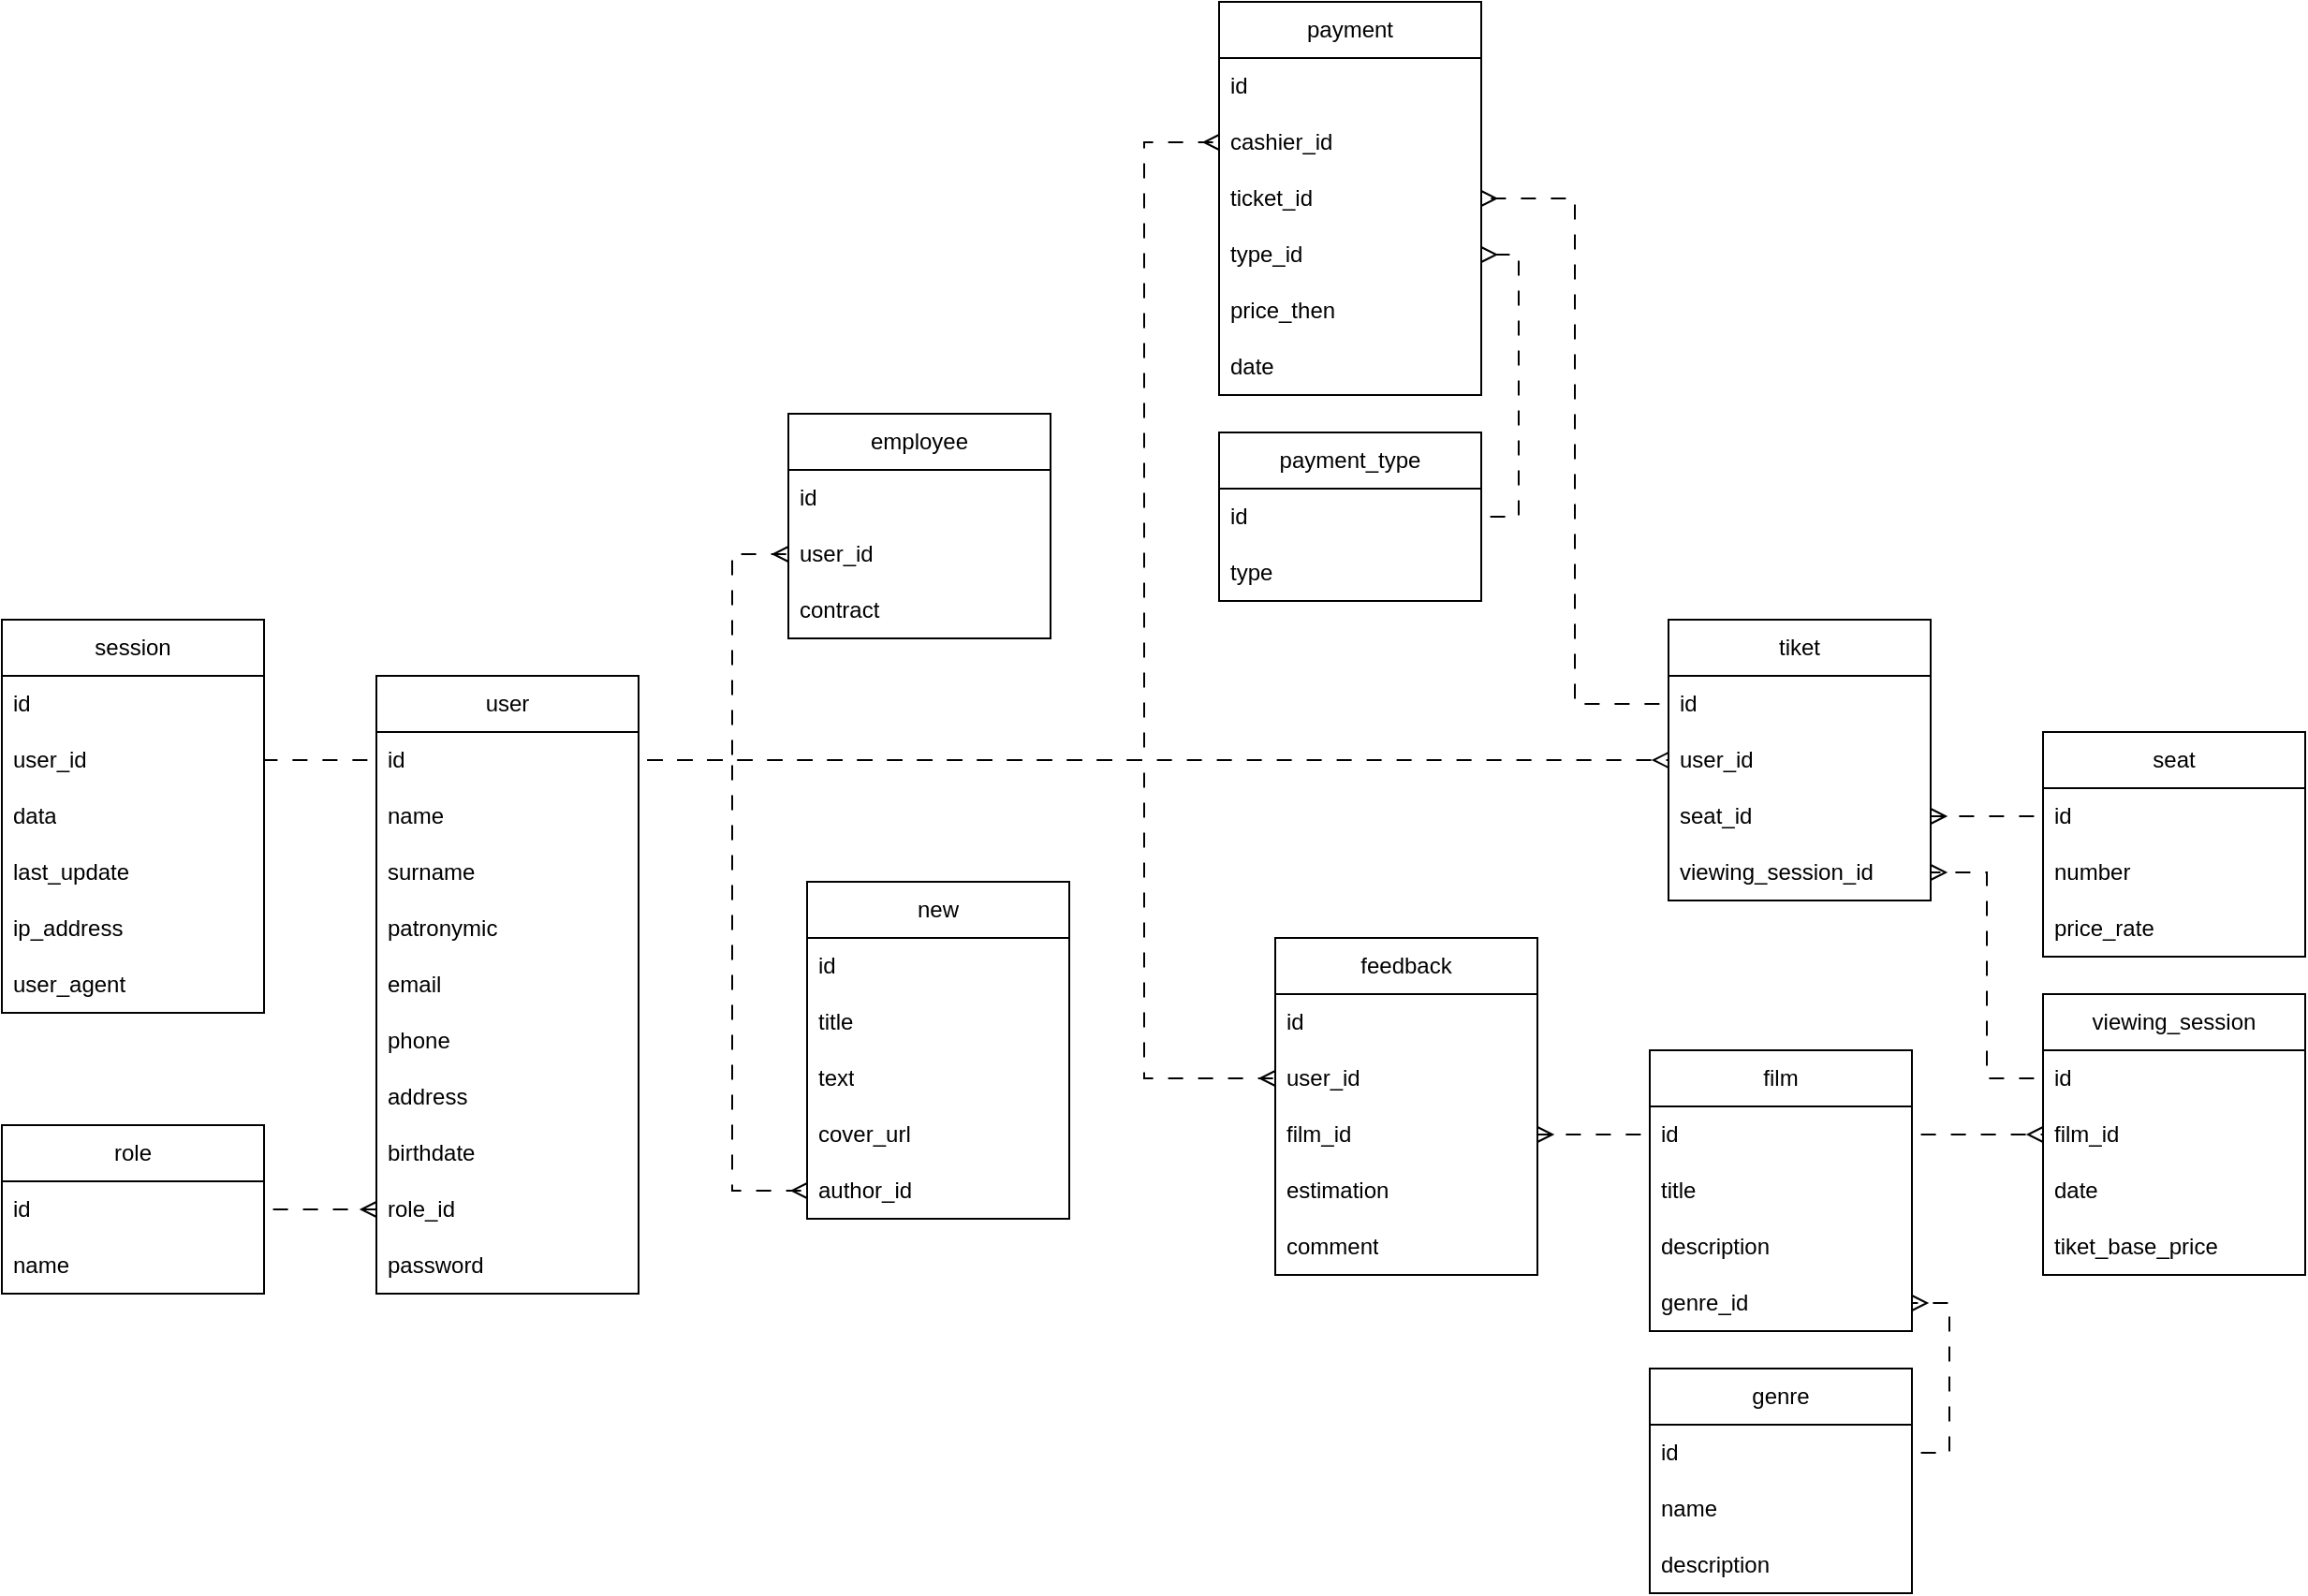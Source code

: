 <mxfile version="24.9.2">
  <diagram name="Страница — 1" id="WcGy6MoQcediXic3p97K">
    <mxGraphModel dx="1774" dy="1405" grid="1" gridSize="10" guides="1" tooltips="1" connect="1" arrows="1" fold="1" page="0" pageScale="1" pageWidth="827" pageHeight="1169" background="none" math="0" shadow="0">
      <root>
        <mxCell id="0" />
        <mxCell id="1" parent="0" />
        <mxCell id="wDGApFlHLaRuxoBOP5gb-39" value="user" style="swimlane;fontStyle=0;childLayout=stackLayout;horizontal=1;startSize=30;horizontalStack=0;resizeParent=1;resizeParentMax=0;resizeLast=0;collapsible=1;marginBottom=0;whiteSpace=wrap;html=1;" vertex="1" parent="1">
          <mxGeometry x="340" y="170" width="140" height="330" as="geometry" />
        </mxCell>
        <mxCell id="wDGApFlHLaRuxoBOP5gb-40" value="id" style="text;strokeColor=none;fillColor=none;align=left;verticalAlign=middle;spacingLeft=4;spacingRight=4;overflow=hidden;points=[[0,0.5],[1,0.5]];portConstraint=eastwest;rotatable=0;whiteSpace=wrap;html=1;" vertex="1" parent="wDGApFlHLaRuxoBOP5gb-39">
          <mxGeometry y="30" width="140" height="30" as="geometry" />
        </mxCell>
        <mxCell id="wDGApFlHLaRuxoBOP5gb-41" value="name" style="text;strokeColor=none;fillColor=none;align=left;verticalAlign=middle;spacingLeft=4;spacingRight=4;overflow=hidden;points=[[0,0.5],[1,0.5]];portConstraint=eastwest;rotatable=0;whiteSpace=wrap;html=1;" vertex="1" parent="wDGApFlHLaRuxoBOP5gb-39">
          <mxGeometry y="60" width="140" height="30" as="geometry" />
        </mxCell>
        <mxCell id="wDGApFlHLaRuxoBOP5gb-42" value="surname" style="text;strokeColor=none;fillColor=none;align=left;verticalAlign=middle;spacingLeft=4;spacingRight=4;overflow=hidden;points=[[0,0.5],[1,0.5]];portConstraint=eastwest;rotatable=0;whiteSpace=wrap;html=1;" vertex="1" parent="wDGApFlHLaRuxoBOP5gb-39">
          <mxGeometry y="90" width="140" height="30" as="geometry" />
        </mxCell>
        <mxCell id="wDGApFlHLaRuxoBOP5gb-43" value="patronymic" style="text;strokeColor=none;fillColor=none;align=left;verticalAlign=middle;spacingLeft=4;spacingRight=4;overflow=hidden;points=[[0,0.5],[1,0.5]];portConstraint=eastwest;rotatable=0;whiteSpace=wrap;html=1;" vertex="1" parent="wDGApFlHLaRuxoBOP5gb-39">
          <mxGeometry y="120" width="140" height="30" as="geometry" />
        </mxCell>
        <mxCell id="wDGApFlHLaRuxoBOP5gb-44" value="email" style="text;strokeColor=none;fillColor=none;align=left;verticalAlign=middle;spacingLeft=4;spacingRight=4;overflow=hidden;points=[[0,0.5],[1,0.5]];portConstraint=eastwest;rotatable=0;whiteSpace=wrap;html=1;" vertex="1" parent="wDGApFlHLaRuxoBOP5gb-39">
          <mxGeometry y="150" width="140" height="30" as="geometry" />
        </mxCell>
        <mxCell id="wDGApFlHLaRuxoBOP5gb-45" value="phone" style="text;strokeColor=none;fillColor=none;align=left;verticalAlign=middle;spacingLeft=4;spacingRight=4;overflow=hidden;points=[[0,0.5],[1,0.5]];portConstraint=eastwest;rotatable=0;whiteSpace=wrap;html=1;" vertex="1" parent="wDGApFlHLaRuxoBOP5gb-39">
          <mxGeometry y="180" width="140" height="30" as="geometry" />
        </mxCell>
        <mxCell id="wDGApFlHLaRuxoBOP5gb-46" value="address" style="text;strokeColor=none;fillColor=none;align=left;verticalAlign=middle;spacingLeft=4;spacingRight=4;overflow=hidden;points=[[0,0.5],[1,0.5]];portConstraint=eastwest;rotatable=0;whiteSpace=wrap;html=1;" vertex="1" parent="wDGApFlHLaRuxoBOP5gb-39">
          <mxGeometry y="210" width="140" height="30" as="geometry" />
        </mxCell>
        <mxCell id="wDGApFlHLaRuxoBOP5gb-47" value="birthdate" style="text;strokeColor=none;fillColor=none;align=left;verticalAlign=middle;spacingLeft=4;spacingRight=4;overflow=hidden;points=[[0,0.5],[1,0.5]];portConstraint=eastwest;rotatable=0;whiteSpace=wrap;html=1;" vertex="1" parent="wDGApFlHLaRuxoBOP5gb-39">
          <mxGeometry y="240" width="140" height="30" as="geometry" />
        </mxCell>
        <mxCell id="wDGApFlHLaRuxoBOP5gb-48" value="role_id" style="text;strokeColor=none;fillColor=none;align=left;verticalAlign=middle;spacingLeft=4;spacingRight=4;overflow=hidden;points=[[0,0.5],[1,0.5]];portConstraint=eastwest;rotatable=0;whiteSpace=wrap;html=1;" vertex="1" parent="wDGApFlHLaRuxoBOP5gb-39">
          <mxGeometry y="270" width="140" height="30" as="geometry" />
        </mxCell>
        <mxCell id="wDGApFlHLaRuxoBOP5gb-49" value="password" style="text;strokeColor=none;fillColor=none;align=left;verticalAlign=middle;spacingLeft=4;spacingRight=4;overflow=hidden;points=[[0,0.5],[1,0.5]];portConstraint=eastwest;rotatable=0;whiteSpace=wrap;html=1;" vertex="1" parent="wDGApFlHLaRuxoBOP5gb-39">
          <mxGeometry y="300" width="140" height="30" as="geometry" />
        </mxCell>
        <mxCell id="wDGApFlHLaRuxoBOP5gb-50" value="&lt;span style=&quot;white-space-collapse: preserve;&quot; data-src-align=&quot;0:12&quot; class=&quot;EzKURWReUAB5oZgtQNkl&quot;&gt;employee&lt;/span&gt;" style="swimlane;fontStyle=0;childLayout=stackLayout;horizontal=1;startSize=30;horizontalStack=0;resizeParent=1;resizeParentMax=0;resizeLast=0;collapsible=1;marginBottom=0;whiteSpace=wrap;html=1;" vertex="1" parent="1">
          <mxGeometry x="560" y="30" width="140" height="120" as="geometry" />
        </mxCell>
        <mxCell id="wDGApFlHLaRuxoBOP5gb-51" value="id" style="text;strokeColor=none;fillColor=none;align=left;verticalAlign=middle;spacingLeft=4;spacingRight=4;overflow=hidden;points=[[0,0.5],[1,0.5]];portConstraint=eastwest;rotatable=0;whiteSpace=wrap;html=1;" vertex="1" parent="wDGApFlHLaRuxoBOP5gb-50">
          <mxGeometry y="30" width="140" height="30" as="geometry" />
        </mxCell>
        <mxCell id="wDGApFlHLaRuxoBOP5gb-52" value="user_id" style="text;strokeColor=none;fillColor=none;align=left;verticalAlign=middle;spacingLeft=4;spacingRight=4;overflow=hidden;points=[[0,0.5],[1,0.5]];portConstraint=eastwest;rotatable=0;whiteSpace=wrap;html=1;" vertex="1" parent="wDGApFlHLaRuxoBOP5gb-50">
          <mxGeometry y="60" width="140" height="30" as="geometry" />
        </mxCell>
        <mxCell id="wDGApFlHLaRuxoBOP5gb-53" value="contract" style="text;strokeColor=none;fillColor=none;align=left;verticalAlign=middle;spacingLeft=4;spacingRight=4;overflow=hidden;points=[[0,0.5],[1,0.5]];portConstraint=eastwest;rotatable=0;whiteSpace=wrap;html=1;" vertex="1" parent="wDGApFlHLaRuxoBOP5gb-50">
          <mxGeometry y="90" width="140" height="30" as="geometry" />
        </mxCell>
        <mxCell id="wDGApFlHLaRuxoBOP5gb-90" value="&lt;span style=&quot;white-space-collapse: preserve;&quot;&gt;payment&lt;/span&gt;" style="swimlane;fontStyle=0;childLayout=stackLayout;horizontal=1;startSize=30;horizontalStack=0;resizeParent=1;resizeParentMax=0;resizeLast=0;collapsible=1;marginBottom=0;whiteSpace=wrap;html=1;" vertex="1" parent="1">
          <mxGeometry x="790" y="-190" width="140" height="210" as="geometry" />
        </mxCell>
        <mxCell id="wDGApFlHLaRuxoBOP5gb-91" value="id" style="text;strokeColor=none;fillColor=none;align=left;verticalAlign=middle;spacingLeft=4;spacingRight=4;overflow=hidden;points=[[0,0.5],[1,0.5]];portConstraint=eastwest;rotatable=0;whiteSpace=wrap;html=1;" vertex="1" parent="wDGApFlHLaRuxoBOP5gb-90">
          <mxGeometry y="30" width="140" height="30" as="geometry" />
        </mxCell>
        <mxCell id="wDGApFlHLaRuxoBOP5gb-92" value="&lt;span style=&quot;white-space-collapse: preserve;&quot; data-src-align=&quot;0:6&quot; class=&quot;EzKURWReUAB5oZgtQNkl&quot;&gt;cashier&lt;/span&gt;&lt;span style=&quot;text-align: center; white-space-collapse: preserve;&quot;&gt;_id&lt;/span&gt;" style="text;strokeColor=none;fillColor=none;align=left;verticalAlign=middle;spacingLeft=4;spacingRight=4;overflow=hidden;points=[[0,0.5],[1,0.5]];portConstraint=eastwest;rotatable=0;whiteSpace=wrap;html=1;" vertex="1" parent="wDGApFlHLaRuxoBOP5gb-90">
          <mxGeometry y="60" width="140" height="30" as="geometry" />
        </mxCell>
        <mxCell id="wDGApFlHLaRuxoBOP5gb-93" value="ticket_id" style="text;strokeColor=none;fillColor=none;align=left;verticalAlign=middle;spacingLeft=4;spacingRight=4;overflow=hidden;points=[[0,0.5],[1,0.5]];portConstraint=eastwest;rotatable=0;whiteSpace=wrap;html=1;" vertex="1" parent="wDGApFlHLaRuxoBOP5gb-90">
          <mxGeometry y="90" width="140" height="30" as="geometry" />
        </mxCell>
        <mxCell id="wDGApFlHLaRuxoBOP5gb-94" value="&lt;span style=&quot;white-space-collapse: preserve;&quot;&gt;type_id&lt;/span&gt;" style="text;strokeColor=none;fillColor=none;align=left;verticalAlign=middle;spacingLeft=4;spacingRight=4;overflow=hidden;points=[[0,0.5],[1,0.5]];portConstraint=eastwest;rotatable=0;whiteSpace=wrap;html=1;" vertex="1" parent="wDGApFlHLaRuxoBOP5gb-90">
          <mxGeometry y="120" width="140" height="30" as="geometry" />
        </mxCell>
        <mxCell id="wDGApFlHLaRuxoBOP5gb-95" value="price_then" style="text;strokeColor=none;fillColor=none;align=left;verticalAlign=middle;spacingLeft=4;spacingRight=4;overflow=hidden;points=[[0,0.5],[1,0.5]];portConstraint=eastwest;rotatable=0;whiteSpace=wrap;html=1;" vertex="1" parent="wDGApFlHLaRuxoBOP5gb-90">
          <mxGeometry y="150" width="140" height="30" as="geometry" />
        </mxCell>
        <mxCell id="wDGApFlHLaRuxoBOP5gb-96" value="date" style="text;strokeColor=none;fillColor=none;align=left;verticalAlign=middle;spacingLeft=4;spacingRight=4;overflow=hidden;points=[[0,0.5],[1,0.5]];portConstraint=eastwest;rotatable=0;whiteSpace=wrap;html=1;" vertex="1" parent="wDGApFlHLaRuxoBOP5gb-90">
          <mxGeometry y="180" width="140" height="30" as="geometry" />
        </mxCell>
        <mxCell id="wDGApFlHLaRuxoBOP5gb-97" value="&lt;span style=&quot;white-space-collapse: preserve;&quot;&gt;payment_type&lt;/span&gt;" style="swimlane;fontStyle=0;childLayout=stackLayout;horizontal=1;startSize=30;horizontalStack=0;resizeParent=1;resizeParentMax=0;resizeLast=0;collapsible=1;marginBottom=0;whiteSpace=wrap;html=1;" vertex="1" parent="1">
          <mxGeometry x="790" y="40" width="140" height="90" as="geometry" />
        </mxCell>
        <mxCell id="wDGApFlHLaRuxoBOP5gb-98" value="id" style="text;strokeColor=none;fillColor=none;align=left;verticalAlign=middle;spacingLeft=4;spacingRight=4;overflow=hidden;points=[[0,0.5],[1,0.5]];portConstraint=eastwest;rotatable=0;whiteSpace=wrap;html=1;" vertex="1" parent="wDGApFlHLaRuxoBOP5gb-97">
          <mxGeometry y="30" width="140" height="30" as="geometry" />
        </mxCell>
        <mxCell id="wDGApFlHLaRuxoBOP5gb-99" value="&lt;span style=&quot;white-space-collapse: preserve;&quot;&gt;type&lt;/span&gt;" style="text;strokeColor=none;fillColor=none;align=left;verticalAlign=middle;spacingLeft=4;spacingRight=4;overflow=hidden;points=[[0,0.5],[1,0.5]];portConstraint=eastwest;rotatable=0;whiteSpace=wrap;html=1;" vertex="1" parent="wDGApFlHLaRuxoBOP5gb-97">
          <mxGeometry y="60" width="140" height="30" as="geometry" />
        </mxCell>
        <mxCell id="wDGApFlHLaRuxoBOP5gb-102" value="new" style="swimlane;fontStyle=0;childLayout=stackLayout;horizontal=1;startSize=30;horizontalStack=0;resizeParent=1;resizeParentMax=0;resizeLast=0;collapsible=1;marginBottom=0;whiteSpace=wrap;html=1;" vertex="1" parent="1">
          <mxGeometry x="570" y="280" width="140" height="180" as="geometry">
            <mxRectangle x="570" y="250" width="60" height="30" as="alternateBounds" />
          </mxGeometry>
        </mxCell>
        <mxCell id="wDGApFlHLaRuxoBOP5gb-103" value="id" style="text;strokeColor=none;fillColor=none;align=left;verticalAlign=middle;spacingLeft=4;spacingRight=4;overflow=hidden;points=[[0,0.5],[1,0.5]];portConstraint=eastwest;rotatable=0;whiteSpace=wrap;html=1;" vertex="1" parent="wDGApFlHLaRuxoBOP5gb-102">
          <mxGeometry y="30" width="140" height="30" as="geometry" />
        </mxCell>
        <mxCell id="wDGApFlHLaRuxoBOP5gb-104" value="title" style="text;strokeColor=none;fillColor=none;align=left;verticalAlign=middle;spacingLeft=4;spacingRight=4;overflow=hidden;points=[[0,0.5],[1,0.5]];portConstraint=eastwest;rotatable=0;whiteSpace=wrap;html=1;" vertex="1" parent="wDGApFlHLaRuxoBOP5gb-102">
          <mxGeometry y="60" width="140" height="30" as="geometry" />
        </mxCell>
        <mxCell id="wDGApFlHLaRuxoBOP5gb-106" value="text" style="text;strokeColor=none;fillColor=none;align=left;verticalAlign=middle;spacingLeft=4;spacingRight=4;overflow=hidden;points=[[0,0.5],[1,0.5]];portConstraint=eastwest;rotatable=0;whiteSpace=wrap;html=1;" vertex="1" parent="wDGApFlHLaRuxoBOP5gb-102">
          <mxGeometry y="90" width="140" height="30" as="geometry" />
        </mxCell>
        <mxCell id="wDGApFlHLaRuxoBOP5gb-107" value="cover_url" style="text;strokeColor=none;fillColor=none;align=left;verticalAlign=middle;spacingLeft=4;spacingRight=4;overflow=hidden;points=[[0,0.5],[1,0.5]];portConstraint=eastwest;rotatable=0;whiteSpace=wrap;html=1;" vertex="1" parent="wDGApFlHLaRuxoBOP5gb-102">
          <mxGeometry y="120" width="140" height="30" as="geometry" />
        </mxCell>
        <mxCell id="wDGApFlHLaRuxoBOP5gb-108" value="author_id" style="text;strokeColor=none;fillColor=none;align=left;verticalAlign=middle;spacingLeft=4;spacingRight=4;overflow=hidden;points=[[0,0.5],[1,0.5]];portConstraint=eastwest;rotatable=0;whiteSpace=wrap;html=1;" vertex="1" parent="wDGApFlHLaRuxoBOP5gb-102">
          <mxGeometry y="150" width="140" height="30" as="geometry" />
        </mxCell>
        <mxCell id="wDGApFlHLaRuxoBOP5gb-109" style="edgeStyle=orthogonalEdgeStyle;rounded=0;orthogonalLoop=1;jettySize=auto;html=1;endArrow=ERmany;endFill=0;startArrow=none;startFill=0;flowAnimation=1;" edge="1" parent="1" source="wDGApFlHLaRuxoBOP5gb-40" target="wDGApFlHLaRuxoBOP5gb-108">
          <mxGeometry relative="1" as="geometry">
            <Array as="points">
              <mxPoint x="530" y="215" />
              <mxPoint x="530" y="445" />
            </Array>
            <mxPoint x="510" y="310" as="targetPoint" />
          </mxGeometry>
        </mxCell>
        <mxCell id="wDGApFlHLaRuxoBOP5gb-110" value="&lt;span style=&quot;white-space-collapse: preserve;&quot;&gt;session&lt;/span&gt;" style="swimlane;fontStyle=0;childLayout=stackLayout;horizontal=1;startSize=30;horizontalStack=0;resizeParent=1;resizeParentMax=0;resizeLast=0;collapsible=1;marginBottom=0;whiteSpace=wrap;html=1;" vertex="1" parent="1">
          <mxGeometry x="140" y="140" width="140" height="210" as="geometry" />
        </mxCell>
        <mxCell id="wDGApFlHLaRuxoBOP5gb-111" value="id" style="text;strokeColor=none;fillColor=none;align=left;verticalAlign=middle;spacingLeft=4;spacingRight=4;overflow=hidden;points=[[0,0.5],[1,0.5]];portConstraint=eastwest;rotatable=0;whiteSpace=wrap;html=1;" vertex="1" parent="wDGApFlHLaRuxoBOP5gb-110">
          <mxGeometry y="30" width="140" height="30" as="geometry" />
        </mxCell>
        <mxCell id="wDGApFlHLaRuxoBOP5gb-112" value="user_id" style="text;strokeColor=none;fillColor=none;align=left;verticalAlign=middle;spacingLeft=4;spacingRight=4;overflow=hidden;points=[[0,0.5],[1,0.5]];portConstraint=eastwest;rotatable=0;whiteSpace=wrap;html=1;" vertex="1" parent="wDGApFlHLaRuxoBOP5gb-110">
          <mxGeometry y="60" width="140" height="30" as="geometry" />
        </mxCell>
        <mxCell id="wDGApFlHLaRuxoBOP5gb-113" value="data" style="text;strokeColor=none;fillColor=none;align=left;verticalAlign=middle;spacingLeft=4;spacingRight=4;overflow=hidden;points=[[0,0.5],[1,0.5]];portConstraint=eastwest;rotatable=0;whiteSpace=wrap;html=1;" vertex="1" parent="wDGApFlHLaRuxoBOP5gb-110">
          <mxGeometry y="90" width="140" height="30" as="geometry" />
        </mxCell>
        <mxCell id="wDGApFlHLaRuxoBOP5gb-114" value="last_update" style="text;strokeColor=none;fillColor=none;align=left;verticalAlign=middle;spacingLeft=4;spacingRight=4;overflow=hidden;points=[[0,0.5],[1,0.5]];portConstraint=eastwest;rotatable=0;whiteSpace=wrap;html=1;" vertex="1" parent="wDGApFlHLaRuxoBOP5gb-110">
          <mxGeometry y="120" width="140" height="30" as="geometry" />
        </mxCell>
        <mxCell id="wDGApFlHLaRuxoBOP5gb-115" value="ip_address" style="text;strokeColor=none;fillColor=none;align=left;verticalAlign=middle;spacingLeft=4;spacingRight=4;overflow=hidden;points=[[0,0.5],[1,0.5]];portConstraint=eastwest;rotatable=0;whiteSpace=wrap;html=1;" vertex="1" parent="wDGApFlHLaRuxoBOP5gb-110">
          <mxGeometry y="150" width="140" height="30" as="geometry" />
        </mxCell>
        <mxCell id="wDGApFlHLaRuxoBOP5gb-116" value="user_agent" style="text;strokeColor=none;fillColor=none;align=left;verticalAlign=middle;spacingLeft=4;spacingRight=4;overflow=hidden;points=[[0,0.5],[1,0.5]];portConstraint=eastwest;rotatable=0;whiteSpace=wrap;html=1;" vertex="1" parent="wDGApFlHLaRuxoBOP5gb-110">
          <mxGeometry y="180" width="140" height="30" as="geometry" />
        </mxCell>
        <mxCell id="wDGApFlHLaRuxoBOP5gb-117" style="edgeStyle=orthogonalEdgeStyle;rounded=0;orthogonalLoop=1;jettySize=auto;html=1;endArrow=none;endFill=0;flowAnimation=1;" edge="1" parent="1" source="wDGApFlHLaRuxoBOP5gb-40" target="wDGApFlHLaRuxoBOP5gb-112">
          <mxGeometry relative="1" as="geometry">
            <mxPoint x="310" y="190" as="sourcePoint" />
          </mxGeometry>
        </mxCell>
        <mxCell id="wDGApFlHLaRuxoBOP5gb-118" style="edgeStyle=orthogonalEdgeStyle;rounded=0;orthogonalLoop=1;jettySize=auto;html=1;endArrow=ERmany;endFill=0;flowAnimation=1;" edge="1" parent="1" source="wDGApFlHLaRuxoBOP5gb-40" target="wDGApFlHLaRuxoBOP5gb-52">
          <mxGeometry relative="1" as="geometry">
            <Array as="points">
              <mxPoint x="530" y="215" />
              <mxPoint x="530" y="105" />
            </Array>
          </mxGeometry>
        </mxCell>
        <mxCell id="wDGApFlHLaRuxoBOP5gb-120" value="&lt;span style=&quot;white-space-collapse: preserve;&quot; data-src-align=&quot;0:12&quot; class=&quot;EzKURWReUAB5oZgtQNkl&quot;&gt;role&lt;/span&gt;" style="swimlane;fontStyle=0;childLayout=stackLayout;horizontal=1;startSize=30;horizontalStack=0;resizeParent=1;resizeParentMax=0;resizeLast=0;collapsible=1;marginBottom=0;whiteSpace=wrap;html=1;" vertex="1" parent="1">
          <mxGeometry x="140" y="410" width="140" height="90" as="geometry" />
        </mxCell>
        <mxCell id="wDGApFlHLaRuxoBOP5gb-121" value="id" style="text;strokeColor=none;fillColor=none;align=left;verticalAlign=middle;spacingLeft=4;spacingRight=4;overflow=hidden;points=[[0,0.5],[1,0.5]];portConstraint=eastwest;rotatable=0;whiteSpace=wrap;html=1;" vertex="1" parent="wDGApFlHLaRuxoBOP5gb-120">
          <mxGeometry y="30" width="140" height="30" as="geometry" />
        </mxCell>
        <mxCell id="wDGApFlHLaRuxoBOP5gb-122" value="name" style="text;strokeColor=none;fillColor=none;align=left;verticalAlign=middle;spacingLeft=4;spacingRight=4;overflow=hidden;points=[[0,0.5],[1,0.5]];portConstraint=eastwest;rotatable=0;whiteSpace=wrap;html=1;" vertex="1" parent="wDGApFlHLaRuxoBOP5gb-120">
          <mxGeometry y="60" width="140" height="30" as="geometry" />
        </mxCell>
        <mxCell id="wDGApFlHLaRuxoBOP5gb-123" style="edgeStyle=orthogonalEdgeStyle;rounded=0;orthogonalLoop=1;jettySize=auto;html=1;endArrow=ERmany;endFill=0;startArrow=none;startFill=0;flowAnimation=1;" edge="1" parent="1" source="wDGApFlHLaRuxoBOP5gb-121" target="wDGApFlHLaRuxoBOP5gb-48">
          <mxGeometry relative="1" as="geometry">
            <mxPoint x="310" y="440" as="targetPoint" />
          </mxGeometry>
        </mxCell>
        <mxCell id="wDGApFlHLaRuxoBOP5gb-124" style="edgeStyle=orthogonalEdgeStyle;rounded=0;orthogonalLoop=1;jettySize=auto;html=1;endArrow=ERmany;endFill=0;flowAnimation=1;" edge="1" parent="1" source="wDGApFlHLaRuxoBOP5gb-40" target="wDGApFlHLaRuxoBOP5gb-92">
          <mxGeometry relative="1" as="geometry">
            <mxPoint x="490" y="220" as="sourcePoint" />
            <mxPoint x="800" y="-135" as="targetPoint" />
            <Array as="points">
              <mxPoint x="750" y="215" />
              <mxPoint x="750" y="-115" />
            </Array>
          </mxGeometry>
        </mxCell>
        <mxCell id="wDGApFlHLaRuxoBOP5gb-132" value="feedback" style="swimlane;fontStyle=0;childLayout=stackLayout;horizontal=1;startSize=30;horizontalStack=0;resizeParent=1;resizeParentMax=0;resizeLast=0;collapsible=1;marginBottom=0;whiteSpace=wrap;html=1;" vertex="1" parent="1">
          <mxGeometry x="820" y="310" width="140" height="180" as="geometry" />
        </mxCell>
        <mxCell id="wDGApFlHLaRuxoBOP5gb-133" value="id" style="text;strokeColor=none;fillColor=none;align=left;verticalAlign=middle;spacingLeft=4;spacingRight=4;overflow=hidden;points=[[0,0.5],[1,0.5]];portConstraint=eastwest;rotatable=0;whiteSpace=wrap;html=1;" vertex="1" parent="wDGApFlHLaRuxoBOP5gb-132">
          <mxGeometry y="30" width="140" height="30" as="geometry" />
        </mxCell>
        <mxCell id="wDGApFlHLaRuxoBOP5gb-134" value="user_id" style="text;strokeColor=none;fillColor=none;align=left;verticalAlign=middle;spacingLeft=4;spacingRight=4;overflow=hidden;points=[[0,0.5],[1,0.5]];portConstraint=eastwest;rotatable=0;whiteSpace=wrap;html=1;" vertex="1" parent="wDGApFlHLaRuxoBOP5gb-132">
          <mxGeometry y="60" width="140" height="30" as="geometry" />
        </mxCell>
        <mxCell id="wDGApFlHLaRuxoBOP5gb-135" value="film_id" style="text;strokeColor=none;fillColor=none;align=left;verticalAlign=middle;spacingLeft=4;spacingRight=4;overflow=hidden;points=[[0,0.5],[1,0.5]];portConstraint=eastwest;rotatable=0;whiteSpace=wrap;html=1;" vertex="1" parent="wDGApFlHLaRuxoBOP5gb-132">
          <mxGeometry y="90" width="140" height="30" as="geometry" />
        </mxCell>
        <mxCell id="wDGApFlHLaRuxoBOP5gb-136" value="&lt;span style=&quot;white-space-collapse: preserve;&quot; data-src-align=&quot;0:6&quot; class=&quot;EzKURWReUAB5oZgtQNkl&quot;&gt;estimation&lt;/span&gt;" style="text;strokeColor=none;fillColor=none;align=left;verticalAlign=middle;spacingLeft=4;spacingRight=4;overflow=hidden;points=[[0,0.5],[1,0.5]];portConstraint=eastwest;rotatable=0;whiteSpace=wrap;html=1;" vertex="1" parent="wDGApFlHLaRuxoBOP5gb-132">
          <mxGeometry y="120" width="140" height="30" as="geometry" />
        </mxCell>
        <mxCell id="wDGApFlHLaRuxoBOP5gb-137" value="&lt;span style=&quot;white-space-collapse: preserve;&quot;&gt;comment&lt;/span&gt;" style="text;strokeColor=none;fillColor=none;align=left;verticalAlign=middle;spacingLeft=4;spacingRight=4;overflow=hidden;points=[[0,0.5],[1,0.5]];portConstraint=eastwest;rotatable=0;whiteSpace=wrap;html=1;" vertex="1" parent="wDGApFlHLaRuxoBOP5gb-132">
          <mxGeometry y="150" width="140" height="30" as="geometry" />
        </mxCell>
        <mxCell id="wDGApFlHLaRuxoBOP5gb-140" value="film" style="swimlane;fontStyle=0;childLayout=stackLayout;horizontal=1;startSize=30;horizontalStack=0;resizeParent=1;resizeParentMax=0;resizeLast=0;collapsible=1;marginBottom=0;whiteSpace=wrap;html=1;" vertex="1" parent="1">
          <mxGeometry x="1020" y="370" width="140" height="150" as="geometry">
            <mxRectangle x="570" y="250" width="60" height="30" as="alternateBounds" />
          </mxGeometry>
        </mxCell>
        <mxCell id="wDGApFlHLaRuxoBOP5gb-141" value="id" style="text;strokeColor=none;fillColor=none;align=left;verticalAlign=middle;spacingLeft=4;spacingRight=4;overflow=hidden;points=[[0,0.5],[1,0.5]];portConstraint=eastwest;rotatable=0;whiteSpace=wrap;html=1;" vertex="1" parent="wDGApFlHLaRuxoBOP5gb-140">
          <mxGeometry y="30" width="140" height="30" as="geometry" />
        </mxCell>
        <mxCell id="wDGApFlHLaRuxoBOP5gb-142" value="title" style="text;strokeColor=none;fillColor=none;align=left;verticalAlign=middle;spacingLeft=4;spacingRight=4;overflow=hidden;points=[[0,0.5],[1,0.5]];portConstraint=eastwest;rotatable=0;whiteSpace=wrap;html=1;" vertex="1" parent="wDGApFlHLaRuxoBOP5gb-140">
          <mxGeometry y="60" width="140" height="30" as="geometry" />
        </mxCell>
        <mxCell id="wDGApFlHLaRuxoBOP5gb-143" value="description" style="text;strokeColor=none;fillColor=none;align=left;verticalAlign=middle;spacingLeft=4;spacingRight=4;overflow=hidden;points=[[0,0.5],[1,0.5]];portConstraint=eastwest;rotatable=0;whiteSpace=wrap;html=1;" vertex="1" parent="wDGApFlHLaRuxoBOP5gb-140">
          <mxGeometry y="90" width="140" height="30" as="geometry" />
        </mxCell>
        <mxCell id="wDGApFlHLaRuxoBOP5gb-254" value="genre_id" style="text;strokeColor=none;fillColor=none;align=left;verticalAlign=middle;spacingLeft=4;spacingRight=4;overflow=hidden;points=[[0,0.5],[1,0.5]];portConstraint=eastwest;rotatable=0;whiteSpace=wrap;html=1;" vertex="1" parent="wDGApFlHLaRuxoBOP5gb-140">
          <mxGeometry y="120" width="140" height="30" as="geometry" />
        </mxCell>
        <mxCell id="wDGApFlHLaRuxoBOP5gb-147" value="&lt;span style=&quot;white-space-collapse: preserve;&quot; data-src-align=&quot;6:9&quot; class=&quot;EzKURWReUAB5oZgtQNkl&quot;&gt;viewing_&lt;/span&gt;&lt;span style=&quot;white-space-collapse: preserve;&quot; data-src-align=&quot;0:5&quot; class=&quot;EzKURWReUAB5oZgtQNkl&quot;&gt;session&lt;/span&gt;" style="swimlane;fontStyle=0;childLayout=stackLayout;horizontal=1;startSize=30;horizontalStack=0;resizeParent=1;resizeParentMax=0;resizeLast=0;collapsible=1;marginBottom=0;whiteSpace=wrap;html=1;" vertex="1" parent="1">
          <mxGeometry x="1230" y="340" width="140" height="150" as="geometry">
            <mxRectangle x="570" y="250" width="60" height="30" as="alternateBounds" />
          </mxGeometry>
        </mxCell>
        <mxCell id="wDGApFlHLaRuxoBOP5gb-148" value="id" style="text;strokeColor=none;fillColor=none;align=left;verticalAlign=middle;spacingLeft=4;spacingRight=4;overflow=hidden;points=[[0,0.5],[1,0.5]];portConstraint=eastwest;rotatable=0;whiteSpace=wrap;html=1;" vertex="1" parent="wDGApFlHLaRuxoBOP5gb-147">
          <mxGeometry y="30" width="140" height="30" as="geometry" />
        </mxCell>
        <mxCell id="wDGApFlHLaRuxoBOP5gb-150" value="film_id" style="text;strokeColor=none;fillColor=none;align=left;verticalAlign=middle;spacingLeft=4;spacingRight=4;overflow=hidden;points=[[0,0.5],[1,0.5]];portConstraint=eastwest;rotatable=0;whiteSpace=wrap;html=1;" vertex="1" parent="wDGApFlHLaRuxoBOP5gb-147">
          <mxGeometry y="60" width="140" height="30" as="geometry" />
        </mxCell>
        <mxCell id="wDGApFlHLaRuxoBOP5gb-149" value="date" style="text;strokeColor=none;fillColor=none;align=left;verticalAlign=middle;spacingLeft=4;spacingRight=4;overflow=hidden;points=[[0,0.5],[1,0.5]];portConstraint=eastwest;rotatable=0;whiteSpace=wrap;html=1;" vertex="1" parent="wDGApFlHLaRuxoBOP5gb-147">
          <mxGeometry y="90" width="140" height="30" as="geometry" />
        </mxCell>
        <mxCell id="wDGApFlHLaRuxoBOP5gb-160" value="tiket_base_price" style="text;strokeColor=none;fillColor=none;align=left;verticalAlign=middle;spacingLeft=4;spacingRight=4;overflow=hidden;points=[[0,0.5],[1,0.5]];portConstraint=eastwest;rotatable=0;whiteSpace=wrap;html=1;" vertex="1" parent="wDGApFlHLaRuxoBOP5gb-147">
          <mxGeometry y="120" width="140" height="30" as="geometry" />
        </mxCell>
        <mxCell id="wDGApFlHLaRuxoBOP5gb-151" value="tiket" style="swimlane;fontStyle=0;childLayout=stackLayout;horizontal=1;startSize=30;horizontalStack=0;resizeParent=1;resizeParentMax=0;resizeLast=0;collapsible=1;marginBottom=0;whiteSpace=wrap;html=1;" vertex="1" parent="1">
          <mxGeometry x="1030" y="140" width="140" height="150" as="geometry">
            <mxRectangle x="570" y="250" width="60" height="30" as="alternateBounds" />
          </mxGeometry>
        </mxCell>
        <mxCell id="wDGApFlHLaRuxoBOP5gb-152" value="id" style="text;strokeColor=none;fillColor=none;align=left;verticalAlign=middle;spacingLeft=4;spacingRight=4;overflow=hidden;points=[[0,0.5],[1,0.5]];portConstraint=eastwest;rotatable=0;whiteSpace=wrap;html=1;" vertex="1" parent="wDGApFlHLaRuxoBOP5gb-151">
          <mxGeometry y="30" width="140" height="30" as="geometry" />
        </mxCell>
        <mxCell id="wDGApFlHLaRuxoBOP5gb-164" value="&lt;span style=&quot;text-align: center; white-space-collapse: preserve;&quot; data-src-align=&quot;0:5&quot; class=&quot;EzKURWReUAB5oZgtQNkl&quot;&gt;user_id&lt;/span&gt;" style="text;strokeColor=none;fillColor=none;align=left;verticalAlign=middle;spacingLeft=4;spacingRight=4;overflow=hidden;points=[[0,0.5],[1,0.5]];portConstraint=eastwest;rotatable=0;whiteSpace=wrap;html=1;" vertex="1" parent="wDGApFlHLaRuxoBOP5gb-151">
          <mxGeometry y="60" width="140" height="30" as="geometry" />
        </mxCell>
        <mxCell id="wDGApFlHLaRuxoBOP5gb-159" value="seat_id" style="text;strokeColor=none;fillColor=none;align=left;verticalAlign=middle;spacingLeft=4;spacingRight=4;overflow=hidden;points=[[0,0.5],[1,0.5]];portConstraint=eastwest;rotatable=0;whiteSpace=wrap;html=1;" vertex="1" parent="wDGApFlHLaRuxoBOP5gb-151">
          <mxGeometry y="90" width="140" height="30" as="geometry" />
        </mxCell>
        <mxCell id="wDGApFlHLaRuxoBOP5gb-153" value="&lt;span style=&quot;text-align: center; white-space-collapse: preserve;&quot; data-src-align=&quot;6:9&quot; class=&quot;EzKURWReUAB5oZgtQNkl&quot;&gt;viewing_&lt;/span&gt;&lt;span style=&quot;text-align: center; white-space-collapse: preserve;&quot; data-src-align=&quot;0:5&quot; class=&quot;EzKURWReUAB5oZgtQNkl&quot;&gt;session_id&lt;/span&gt;" style="text;strokeColor=none;fillColor=none;align=left;verticalAlign=middle;spacingLeft=4;spacingRight=4;overflow=hidden;points=[[0,0.5],[1,0.5]];portConstraint=eastwest;rotatable=0;whiteSpace=wrap;html=1;" vertex="1" parent="wDGApFlHLaRuxoBOP5gb-151">
          <mxGeometry y="120" width="140" height="30" as="geometry" />
        </mxCell>
        <mxCell id="wDGApFlHLaRuxoBOP5gb-155" value="seat" style="swimlane;fontStyle=0;childLayout=stackLayout;horizontal=1;startSize=30;horizontalStack=0;resizeParent=1;resizeParentMax=0;resizeLast=0;collapsible=1;marginBottom=0;whiteSpace=wrap;html=1;" vertex="1" parent="1">
          <mxGeometry x="1230" y="200" width="140" height="120" as="geometry">
            <mxRectangle x="570" y="250" width="60" height="30" as="alternateBounds" />
          </mxGeometry>
        </mxCell>
        <mxCell id="wDGApFlHLaRuxoBOP5gb-156" value="id" style="text;strokeColor=none;fillColor=none;align=left;verticalAlign=middle;spacingLeft=4;spacingRight=4;overflow=hidden;points=[[0,0.5],[1,0.5]];portConstraint=eastwest;rotatable=0;whiteSpace=wrap;html=1;" vertex="1" parent="wDGApFlHLaRuxoBOP5gb-155">
          <mxGeometry y="30" width="140" height="30" as="geometry" />
        </mxCell>
        <mxCell id="wDGApFlHLaRuxoBOP5gb-158" value="number" style="text;strokeColor=none;fillColor=none;align=left;verticalAlign=middle;spacingLeft=4;spacingRight=4;overflow=hidden;points=[[0,0.5],[1,0.5]];portConstraint=eastwest;rotatable=0;whiteSpace=wrap;html=1;" vertex="1" parent="wDGApFlHLaRuxoBOP5gb-155">
          <mxGeometry y="60" width="140" height="30" as="geometry" />
        </mxCell>
        <mxCell id="wDGApFlHLaRuxoBOP5gb-161" value="price_rate" style="text;strokeColor=none;fillColor=none;align=left;verticalAlign=middle;spacingLeft=4;spacingRight=4;overflow=hidden;points=[[0,0.5],[1,0.5]];portConstraint=eastwest;rotatable=0;whiteSpace=wrap;html=1;" vertex="1" parent="wDGApFlHLaRuxoBOP5gb-155">
          <mxGeometry y="90" width="140" height="30" as="geometry" />
        </mxCell>
        <mxCell id="wDGApFlHLaRuxoBOP5gb-162" style="edgeStyle=orthogonalEdgeStyle;rounded=0;orthogonalLoop=1;jettySize=auto;html=1;endArrow=ERmany;endFill=0;flowAnimation=1;" edge="1" parent="1" source="wDGApFlHLaRuxoBOP5gb-152" target="wDGApFlHLaRuxoBOP5gb-93">
          <mxGeometry relative="1" as="geometry" />
        </mxCell>
        <mxCell id="wDGApFlHLaRuxoBOP5gb-163" style="edgeStyle=orthogonalEdgeStyle;rounded=0;orthogonalLoop=1;jettySize=auto;html=1;endArrow=ERmany;endFill=0;flowAnimation=1;shadow=0;" edge="1" parent="1" source="wDGApFlHLaRuxoBOP5gb-98" target="wDGApFlHLaRuxoBOP5gb-94">
          <mxGeometry relative="1" as="geometry">
            <Array as="points">
              <mxPoint x="950" y="85" />
              <mxPoint x="950" y="-55" />
            </Array>
          </mxGeometry>
        </mxCell>
        <mxCell id="wDGApFlHLaRuxoBOP5gb-165" style="edgeStyle=orthogonalEdgeStyle;rounded=0;orthogonalLoop=1;jettySize=auto;html=1;flowAnimation=1;endArrow=ERmany;endFill=0;" edge="1" parent="1" source="wDGApFlHLaRuxoBOP5gb-40" target="wDGApFlHLaRuxoBOP5gb-164">
          <mxGeometry relative="1" as="geometry" />
        </mxCell>
        <mxCell id="wDGApFlHLaRuxoBOP5gb-166" style="edgeStyle=orthogonalEdgeStyle;rounded=0;orthogonalLoop=1;jettySize=auto;html=1;endArrow=ERmany;endFill=0;flowAnimation=1;" edge="1" parent="1" source="wDGApFlHLaRuxoBOP5gb-141" target="wDGApFlHLaRuxoBOP5gb-150">
          <mxGeometry relative="1" as="geometry" />
        </mxCell>
        <mxCell id="wDGApFlHLaRuxoBOP5gb-167" style="edgeStyle=orthogonalEdgeStyle;rounded=0;orthogonalLoop=1;jettySize=auto;html=1;endArrow=ERmany;endFill=0;flowAnimation=1;" edge="1" parent="1" source="wDGApFlHLaRuxoBOP5gb-148" target="wDGApFlHLaRuxoBOP5gb-153">
          <mxGeometry relative="1" as="geometry" />
        </mxCell>
        <mxCell id="wDGApFlHLaRuxoBOP5gb-168" style="edgeStyle=orthogonalEdgeStyle;rounded=0;orthogonalLoop=1;jettySize=auto;html=1;endArrow=ERmany;endFill=0;flowAnimation=1;" edge="1" parent="1" source="wDGApFlHLaRuxoBOP5gb-156" target="wDGApFlHLaRuxoBOP5gb-159">
          <mxGeometry relative="1" as="geometry" />
        </mxCell>
        <mxCell id="wDGApFlHLaRuxoBOP5gb-169" style="edgeStyle=orthogonalEdgeStyle;rounded=0;orthogonalLoop=1;jettySize=auto;html=1;endArrow=ERmany;endFill=0;flowAnimation=1;" edge="1" parent="1" source="wDGApFlHLaRuxoBOP5gb-141" target="wDGApFlHLaRuxoBOP5gb-135">
          <mxGeometry relative="1" as="geometry" />
        </mxCell>
        <mxCell id="wDGApFlHLaRuxoBOP5gb-170" style="edgeStyle=orthogonalEdgeStyle;rounded=0;orthogonalLoop=1;jettySize=auto;html=1;flowAnimation=1;endArrow=ERmany;endFill=0;" edge="1" parent="1" source="wDGApFlHLaRuxoBOP5gb-40" target="wDGApFlHLaRuxoBOP5gb-134">
          <mxGeometry relative="1" as="geometry">
            <Array as="points">
              <mxPoint x="750" y="215" />
              <mxPoint x="750" y="385" />
            </Array>
          </mxGeometry>
        </mxCell>
        <mxCell id="wDGApFlHLaRuxoBOP5gb-250" value="&lt;span style=&quot;white-space-collapse: preserve;&quot; data-src-align=&quot;0:4&quot; class=&quot;EzKURWReUAB5oZgtQNkl&quot;&gt;genre&lt;/span&gt;" style="swimlane;fontStyle=0;childLayout=stackLayout;horizontal=1;startSize=30;horizontalStack=0;resizeParent=1;resizeParentMax=0;resizeLast=0;collapsible=1;marginBottom=0;whiteSpace=wrap;html=1;" vertex="1" parent="1">
          <mxGeometry x="1020" y="540" width="140" height="120" as="geometry">
            <mxRectangle x="570" y="250" width="60" height="30" as="alternateBounds" />
          </mxGeometry>
        </mxCell>
        <mxCell id="wDGApFlHLaRuxoBOP5gb-251" value="id" style="text;strokeColor=none;fillColor=none;align=left;verticalAlign=middle;spacingLeft=4;spacingRight=4;overflow=hidden;points=[[0,0.5],[1,0.5]];portConstraint=eastwest;rotatable=0;whiteSpace=wrap;html=1;" vertex="1" parent="wDGApFlHLaRuxoBOP5gb-250">
          <mxGeometry y="30" width="140" height="30" as="geometry" />
        </mxCell>
        <mxCell id="wDGApFlHLaRuxoBOP5gb-252" value="name" style="text;strokeColor=none;fillColor=none;align=left;verticalAlign=middle;spacingLeft=4;spacingRight=4;overflow=hidden;points=[[0,0.5],[1,0.5]];portConstraint=eastwest;rotatable=0;whiteSpace=wrap;html=1;" vertex="1" parent="wDGApFlHLaRuxoBOP5gb-250">
          <mxGeometry y="60" width="140" height="30" as="geometry" />
        </mxCell>
        <mxCell id="wDGApFlHLaRuxoBOP5gb-253" value="description" style="text;strokeColor=none;fillColor=none;align=left;verticalAlign=middle;spacingLeft=4;spacingRight=4;overflow=hidden;points=[[0,0.5],[1,0.5]];portConstraint=eastwest;rotatable=0;whiteSpace=wrap;html=1;" vertex="1" parent="wDGApFlHLaRuxoBOP5gb-250">
          <mxGeometry y="90" width="140" height="30" as="geometry" />
        </mxCell>
        <mxCell id="wDGApFlHLaRuxoBOP5gb-255" style="edgeStyle=orthogonalEdgeStyle;rounded=0;orthogonalLoop=1;jettySize=auto;html=1;endArrow=ERmany;endFill=0;flowAnimation=1;" edge="1" parent="1" source="wDGApFlHLaRuxoBOP5gb-251" target="wDGApFlHLaRuxoBOP5gb-254">
          <mxGeometry relative="1" as="geometry">
            <Array as="points">
              <mxPoint x="1180" y="585" />
              <mxPoint x="1180" y="505" />
            </Array>
          </mxGeometry>
        </mxCell>
      </root>
    </mxGraphModel>
  </diagram>
</mxfile>

